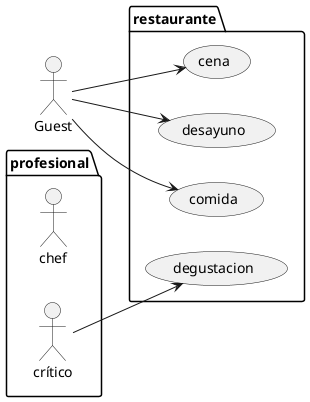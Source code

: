 @startuml diagrama13

left to right direction
actor Guest as g

package profesional {
    actor chef as c
    actor "crítico" as fc
}

package restaurante {
    usecase "degustacion" as UC1
    usecase "desayuno" as UC2
    usecase "comida" as UC3
    usecase "cena" as UC4
}

fc --> UC1
g --> UC2
g --> UC3
g --> UC4

@enduml